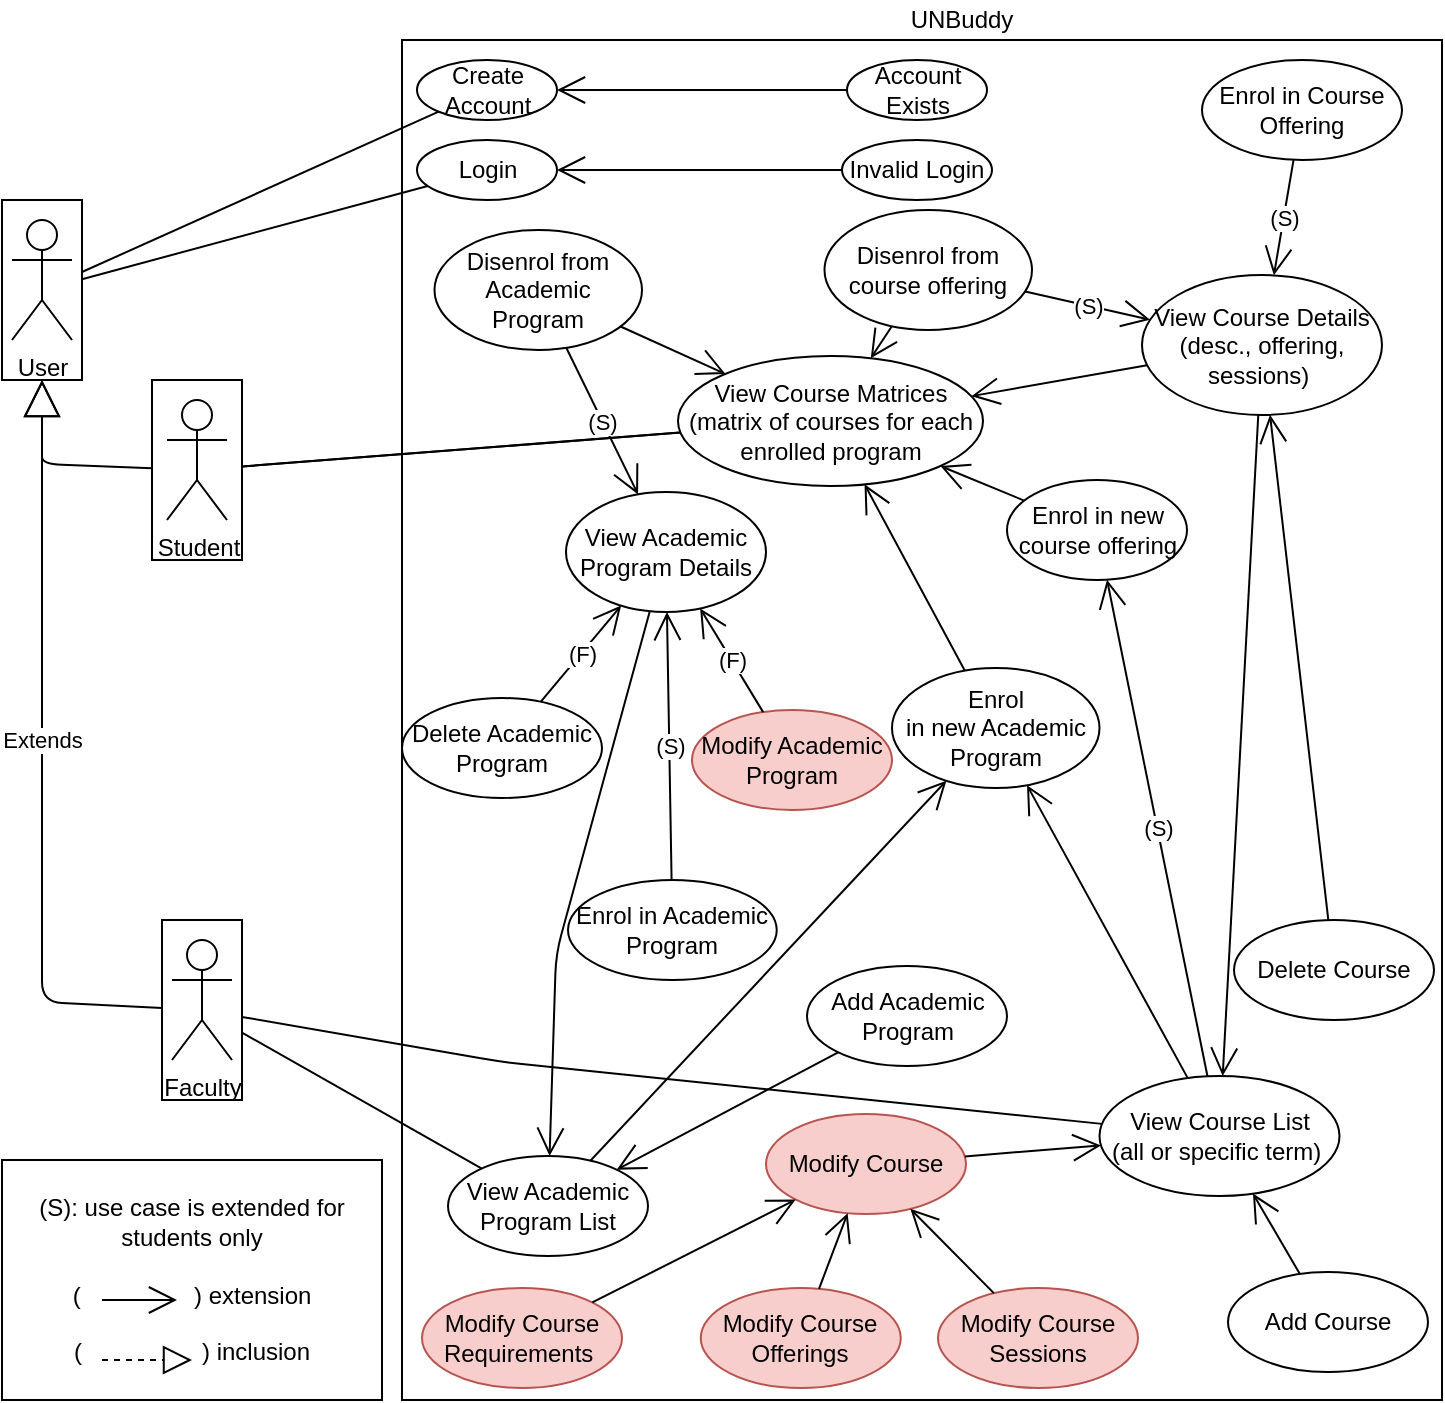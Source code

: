 <mxfile version="14.3.1" type="device"><diagram id="svo3XEVr0T8suXfGV4el" name="Page-1"><mxGraphModel dx="849" dy="1023" grid="0" gridSize="10" guides="1" tooltips="1" connect="1" arrows="1" fold="1" page="1" pageScale="1" pageWidth="850" pageHeight="1100" math="0" shadow="0"><root><mxCell id="0"/><mxCell id="1" parent="0"/><mxCell id="RWzbL2nC1kBAChiGapZR-9" value="(S): use case is extended for students only&lt;br&gt;&lt;br&gt;(&amp;nbsp; &amp;nbsp; &amp;nbsp; &amp;nbsp; &amp;nbsp; &amp;nbsp; &amp;nbsp; &amp;nbsp; &amp;nbsp;) extension&lt;br&gt;&lt;br&gt;(&amp;nbsp; &amp;nbsp; &amp;nbsp; &amp;nbsp; &amp;nbsp; &amp;nbsp; &amp;nbsp; &amp;nbsp; &amp;nbsp; ) inclusion" style="rounded=0;whiteSpace=wrap;html=1;" parent="1" vertex="1"><mxGeometry x="80" y="640" width="190" height="120" as="geometry"/></mxCell><mxCell id="B-aTzfjqiMoRiYMghQ5e-5" value="" style="rounded=0;whiteSpace=wrap;html=1;" parent="1" vertex="1"><mxGeometry x="280" y="80" width="520" height="680" as="geometry"/></mxCell><mxCell id="B-aTzfjqiMoRiYMghQ5e-11" value="" style="rounded=0;whiteSpace=wrap;html=1;" parent="1" vertex="1"><mxGeometry x="160" y="520" width="40" height="90" as="geometry"/></mxCell><mxCell id="B-aTzfjqiMoRiYMghQ5e-10" value="" style="rounded=0;whiteSpace=wrap;html=1;" parent="1" vertex="1"><mxGeometry x="155" y="250" width="45" height="90" as="geometry"/></mxCell><mxCell id="B-aTzfjqiMoRiYMghQ5e-9" value="" style="rounded=0;whiteSpace=wrap;html=1;" parent="1" vertex="1"><mxGeometry x="80" y="160" width="40" height="90" as="geometry"/></mxCell><mxCell id="B-aTzfjqiMoRiYMghQ5e-1" value="Student" style="shape=umlActor;verticalLabelPosition=bottom;verticalAlign=top;html=1;outlineConnect=0;" parent="1" vertex="1"><mxGeometry x="162.5" y="260" width="30" height="60" as="geometry"/></mxCell><mxCell id="B-aTzfjqiMoRiYMghQ5e-2" value="Faculty" style="shape=umlActor;verticalLabelPosition=bottom;verticalAlign=top;html=1;outlineConnect=0;" parent="1" vertex="1"><mxGeometry x="165" y="530" width="30" height="60" as="geometry"/></mxCell><mxCell id="B-aTzfjqiMoRiYMghQ5e-6" value="User" style="shape=umlActor;verticalLabelPosition=bottom;verticalAlign=top;html=1;outlineConnect=0;" parent="1" vertex="1"><mxGeometry x="85" y="170" width="30" height="60" as="geometry"/></mxCell><mxCell id="B-aTzfjqiMoRiYMghQ5e-13" value="UNBuddy" style="text;html=1;strokeColor=none;fillColor=none;align=center;verticalAlign=middle;whiteSpace=wrap;rounded=0;" parent="1" vertex="1"><mxGeometry x="525" y="60" width="70" height="20" as="geometry"/></mxCell><mxCell id="B-aTzfjqiMoRiYMghQ5e-14" value="Extends" style="endArrow=block;endSize=16;endFill=0;html=1;" parent="1" source="B-aTzfjqiMoRiYMghQ5e-10" target="B-aTzfjqiMoRiYMghQ5e-9" edge="1"><mxGeometry x="0.263" y="-145" width="160" relative="1" as="geometry"><mxPoint x="340" y="740" as="sourcePoint"/><mxPoint x="500" y="740" as="targetPoint"/><Array as="points"><mxPoint x="100" y="292"/><mxPoint x="100" y="285"/></Array><mxPoint x="-145" y="145" as="offset"/></mxGeometry></mxCell><mxCell id="B-aTzfjqiMoRiYMghQ5e-15" value="Extends" style="endArrow=block;endSize=16;endFill=0;html=1;" parent="1" source="B-aTzfjqiMoRiYMghQ5e-11" target="B-aTzfjqiMoRiYMghQ5e-9" edge="1"><mxGeometry x="0.03" width="160" relative="1" as="geometry"><mxPoint x="340" y="740" as="sourcePoint"/><mxPoint x="500" y="740" as="targetPoint"/><Array as="points"><mxPoint x="100" y="561"/><mxPoint x="100" y="525"/></Array><mxPoint as="offset"/></mxGeometry></mxCell><mxCell id="B-aTzfjqiMoRiYMghQ5e-16" value="Login" style="ellipse;whiteSpace=wrap;html=1;" parent="1" vertex="1"><mxGeometry x="287.5" y="130" width="70" height="30" as="geometry"/></mxCell><mxCell id="B-aTzfjqiMoRiYMghQ5e-17" value="Invalid Login" style="ellipse;whiteSpace=wrap;html=1;" parent="1" vertex="1"><mxGeometry x="500" y="130" width="75" height="30" as="geometry"/></mxCell><mxCell id="B-aTzfjqiMoRiYMghQ5e-18" value="Create Account" style="ellipse;whiteSpace=wrap;html=1;" parent="1" vertex="1"><mxGeometry x="287.5" y="90" width="70" height="30" as="geometry"/></mxCell><mxCell id="B-aTzfjqiMoRiYMghQ5e-19" value="Account Exists" style="ellipse;whiteSpace=wrap;html=1;" parent="1" vertex="1"><mxGeometry x="502.5" y="90" width="70" height="30" as="geometry"/></mxCell><mxCell id="B-aTzfjqiMoRiYMghQ5e-21" value="" style="endArrow=none;html=1;" parent="1" source="B-aTzfjqiMoRiYMghQ5e-9" target="B-aTzfjqiMoRiYMghQ5e-18" edge="1"><mxGeometry width="50" height="50" relative="1" as="geometry"><mxPoint x="130" y="205" as="sourcePoint"/><mxPoint x="590" y="700" as="targetPoint"/></mxGeometry></mxCell><mxCell id="B-aTzfjqiMoRiYMghQ5e-22" value="" style="endArrow=none;html=1;" parent="1" source="B-aTzfjqiMoRiYMghQ5e-9" target="B-aTzfjqiMoRiYMghQ5e-16" edge="1"><mxGeometry width="50" height="50" relative="1" as="geometry"><mxPoint x="130" y="205" as="sourcePoint"/><mxPoint x="300.729" y="198.046" as="targetPoint"/></mxGeometry></mxCell><mxCell id="B-aTzfjqiMoRiYMghQ5e-28" value="Add Course" style="ellipse;whiteSpace=wrap;html=1;" parent="1" vertex="1"><mxGeometry x="693" y="696" width="100" height="50" as="geometry"/></mxCell><mxCell id="B-aTzfjqiMoRiYMghQ5e-29" value="Modify Course Offerings" style="ellipse;whiteSpace=wrap;html=1;fillColor=#f8cecc;strokeColor=#b85450;" parent="1" vertex="1"><mxGeometry x="429.38" y="704" width="100" height="50" as="geometry"/></mxCell><mxCell id="B-aTzfjqiMoRiYMghQ5e-30" value="Modify Course Sessions" style="ellipse;whiteSpace=wrap;html=1;fillColor=#f8cecc;strokeColor=#b85450;" parent="1" vertex="1"><mxGeometry x="548" y="704" width="100" height="50" as="geometry"/></mxCell><mxCell id="B-aTzfjqiMoRiYMghQ5e-39" value="Add Academic Program" style="ellipse;whiteSpace=wrap;html=1;fontColor=none;" parent="1" vertex="1"><mxGeometry x="482.5" y="543" width="100" height="50" as="geometry"/></mxCell><mxCell id="B-aTzfjqiMoRiYMghQ5e-42" value="Modify Academic&lt;br&gt;Program" style="ellipse;whiteSpace=wrap;html=1;fillColor=#f8cecc;strokeColor=#b85450;" parent="1" vertex="1"><mxGeometry x="425" y="415" width="100" height="50" as="geometry"/></mxCell><mxCell id="B-aTzfjqiMoRiYMghQ5e-51" value="Enrol in Course Offering" style="ellipse;whiteSpace=wrap;html=1;fontColor=none;" parent="1" vertex="1"><mxGeometry x="680" y="90" width="100" height="50" as="geometry"/></mxCell><mxCell id="B-aTzfjqiMoRiYMghQ5e-62" value="Enrol in Academic Program" style="ellipse;whiteSpace=wrap;html=1;fontColor=none;" parent="1" vertex="1"><mxGeometry x="363" y="500" width="104.38" height="50" as="geometry"/></mxCell><mxCell id="B-aTzfjqiMoRiYMghQ5e-68" value="" style="endArrow=none;html=1;fontColor=none;" parent="1" source="B-aTzfjqiMoRiYMghQ5e-73" target="B-aTzfjqiMoRiYMghQ5e-10" edge="1"><mxGeometry width="50" height="50" relative="1" as="geometry"><mxPoint x="430" y="380" as="sourcePoint"/><mxPoint x="480" y="330" as="targetPoint"/></mxGeometry></mxCell><mxCell id="B-aTzfjqiMoRiYMghQ5e-71" value="View Course Details (desc., offering, sessions)&amp;nbsp;" style="ellipse;whiteSpace=wrap;html=1;fontColor=none;" parent="1" vertex="1"><mxGeometry x="650" y="197.5" width="120" height="70" as="geometry"/></mxCell><mxCell id="B-aTzfjqiMoRiYMghQ5e-74" value="" style="endArrow=none;html=1;fontColor=none;" parent="1" source="B-aTzfjqiMoRiYMghQ5e-10" target="B-aTzfjqiMoRiYMghQ5e-73" edge="1"><mxGeometry width="50" height="50" relative="1" as="geometry"><mxPoint x="430" y="390" as="sourcePoint"/><mxPoint x="480" y="340" as="targetPoint"/></mxGeometry></mxCell><mxCell id="B-aTzfjqiMoRiYMghQ5e-76" value="View Academic Program List" style="ellipse;whiteSpace=wrap;html=1;fontColor=none;" parent="1" vertex="1"><mxGeometry x="303" y="638" width="100" height="50" as="geometry"/></mxCell><mxCell id="B-aTzfjqiMoRiYMghQ5e-79" value="View Academic Program Details" style="ellipse;whiteSpace=wrap;html=1;fontColor=none;" parent="1" vertex="1"><mxGeometry x="362" y="306" width="100" height="60" as="geometry"/></mxCell><mxCell id="B-aTzfjqiMoRiYMghQ5e-83" value="" style="endArrow=none;html=1;fontColor=none;" parent="1" source="B-aTzfjqiMoRiYMghQ5e-11" target="B-aTzfjqiMoRiYMghQ5e-66" edge="1"><mxGeometry width="50" height="50" relative="1" as="geometry"><mxPoint x="430" y="510" as="sourcePoint"/><mxPoint x="480" y="460" as="targetPoint"/><Array as="points"><mxPoint x="330" y="591"/></Array></mxGeometry></mxCell><mxCell id="B-aTzfjqiMoRiYMghQ5e-73" value="View Course Matrices (matrix of courses for each enrolled program" style="ellipse;whiteSpace=wrap;html=1;fontColor=none;" parent="1" vertex="1"><mxGeometry x="418" y="238" width="152.5" height="65" as="geometry"/></mxCell><mxCell id="B-aTzfjqiMoRiYMghQ5e-92" value="Enrol in new course offering" style="ellipse;whiteSpace=wrap;html=1;fontColor=none;" parent="1" vertex="1"><mxGeometry x="582.5" y="300" width="90" height="50" as="geometry"/></mxCell><mxCell id="B-aTzfjqiMoRiYMghQ5e-95" value="Enrol&lt;br&gt;in new Academic&lt;br&gt;Program" style="ellipse;whiteSpace=wrap;html=1;fontColor=none;" parent="1" vertex="1"><mxGeometry x="525" y="394" width="103.75" height="60" as="geometry"/></mxCell><mxCell id="B-aTzfjqiMoRiYMghQ5e-66" value="View Course List&lt;br&gt;(all or specific term)&amp;nbsp;" style="ellipse;whiteSpace=wrap;html=1;fontColor=none;" parent="1" vertex="1"><mxGeometry x="628.75" y="598" width="120" height="60" as="geometry"/></mxCell><mxCell id="B-aTzfjqiMoRiYMghQ5e-98" value="Delete Course" style="ellipse;whiteSpace=wrap;html=1;fontColor=none;" parent="1" vertex="1"><mxGeometry x="696" y="520" width="100" height="50" as="geometry"/></mxCell><mxCell id="B-aTzfjqiMoRiYMghQ5e-101" value="Modify Course" style="ellipse;whiteSpace=wrap;html=1;fillColor=#f8cecc;strokeColor=#b85450;" parent="1" vertex="1"><mxGeometry x="462" y="617" width="100" height="50" as="geometry"/></mxCell><mxCell id="B-aTzfjqiMoRiYMghQ5e-105" value="Modify Course Requirements&amp;nbsp;" style="ellipse;whiteSpace=wrap;html=1;fillColor=#f8cecc;strokeColor=#b85450;" parent="1" vertex="1"><mxGeometry x="290" y="704" width="100" height="50" as="geometry"/></mxCell><mxCell id="B-aTzfjqiMoRiYMghQ5e-109" value="Delete Academic Program" style="ellipse;whiteSpace=wrap;html=1;fontColor=none;" parent="1" vertex="1"><mxGeometry x="280" y="409" width="100" height="50" as="geometry"/></mxCell><mxCell id="B-aTzfjqiMoRiYMghQ5e-110" value="" style="endArrow=open;endFill=1;endSize=12;html=1;fontColor=none;" parent="1" source="B-aTzfjqiMoRiYMghQ5e-98" target="B-aTzfjqiMoRiYMghQ5e-71" edge="1"><mxGeometry width="160" relative="1" as="geometry"><mxPoint x="400" y="450" as="sourcePoint"/><mxPoint x="240" y="450" as="targetPoint"/></mxGeometry></mxCell><mxCell id="B-aTzfjqiMoRiYMghQ5e-111" value="" style="endArrow=open;endFill=1;endSize=12;html=1;fontColor=none;" parent="1" source="B-aTzfjqiMoRiYMghQ5e-28" target="B-aTzfjqiMoRiYMghQ5e-66" edge="1"><mxGeometry width="160" relative="1" as="geometry"><mxPoint x="348.743" y="710.008" as="sourcePoint"/><mxPoint x="352.222" y="649.99" as="targetPoint"/></mxGeometry></mxCell><mxCell id="B-aTzfjqiMoRiYMghQ5e-112" value="" style="endArrow=open;endFill=1;endSize=12;html=1;fontColor=none;" parent="1" source="B-aTzfjqiMoRiYMghQ5e-101" target="B-aTzfjqiMoRiYMghQ5e-66" edge="1"><mxGeometry width="160" relative="1" as="geometry"><mxPoint x="240" y="450" as="sourcePoint"/><mxPoint x="400" y="450" as="targetPoint"/></mxGeometry></mxCell><mxCell id="B-aTzfjqiMoRiYMghQ5e-113" value="" style="endArrow=open;endFill=1;endSize=12;html=1;fontColor=none;" parent="1" source="B-aTzfjqiMoRiYMghQ5e-105" target="B-aTzfjqiMoRiYMghQ5e-101" edge="1"><mxGeometry width="160" relative="1" as="geometry"><mxPoint x="240" y="450" as="sourcePoint"/><mxPoint x="400" y="450" as="targetPoint"/></mxGeometry></mxCell><mxCell id="B-aTzfjqiMoRiYMghQ5e-114" value="" style="endArrow=open;endFill=1;endSize=12;html=1;fontColor=none;" parent="1" source="B-aTzfjqiMoRiYMghQ5e-29" target="B-aTzfjqiMoRiYMghQ5e-101" edge="1"><mxGeometry width="160" relative="1" as="geometry"><mxPoint x="240" y="450" as="sourcePoint"/><mxPoint x="400" y="450" as="targetPoint"/></mxGeometry></mxCell><mxCell id="B-aTzfjqiMoRiYMghQ5e-115" value="" style="endArrow=open;endFill=1;endSize=12;html=1;fontColor=none;" parent="1" source="B-aTzfjqiMoRiYMghQ5e-30" target="B-aTzfjqiMoRiYMghQ5e-101" edge="1"><mxGeometry width="160" relative="1" as="geometry"><mxPoint x="240" y="450" as="sourcePoint"/><mxPoint x="400" y="450" as="targetPoint"/></mxGeometry></mxCell><mxCell id="B-aTzfjqiMoRiYMghQ5e-116" value="" style="endArrow=open;endFill=1;endSize=12;html=1;fontColor=none;" parent="1" source="B-aTzfjqiMoRiYMghQ5e-71" target="B-aTzfjqiMoRiYMghQ5e-66" edge="1"><mxGeometry width="160" relative="1" as="geometry"><mxPoint x="240" y="450" as="sourcePoint"/><mxPoint x="400" y="450" as="targetPoint"/></mxGeometry></mxCell><mxCell id="B-aTzfjqiMoRiYMghQ5e-118" value="(S)" style="endArrow=open;endFill=1;endSize=12;html=1;fontColor=none;" parent="1" source="B-aTzfjqiMoRiYMghQ5e-51" target="B-aTzfjqiMoRiYMghQ5e-71" edge="1"><mxGeometry width="160" relative="1" as="geometry"><mxPoint x="400" y="450" as="sourcePoint"/><mxPoint x="240" y="450" as="targetPoint"/></mxGeometry></mxCell><mxCell id="B-aTzfjqiMoRiYMghQ5e-119" value="(F)" style="endArrow=open;endFill=1;endSize=12;html=1;fontColor=none;" parent="1" source="B-aTzfjqiMoRiYMghQ5e-109" target="B-aTzfjqiMoRiYMghQ5e-79" edge="1"><mxGeometry width="160" relative="1" as="geometry"><mxPoint x="240" y="460" as="sourcePoint"/><mxPoint x="400" y="460" as="targetPoint"/></mxGeometry></mxCell><mxCell id="B-aTzfjqiMoRiYMghQ5e-120" value="" style="endArrow=open;endFill=1;endSize=12;html=1;fontColor=none;" parent="1" source="B-aTzfjqiMoRiYMghQ5e-39" target="B-aTzfjqiMoRiYMghQ5e-76" edge="1"><mxGeometry width="160" relative="1" as="geometry"><mxPoint x="240" y="460" as="sourcePoint"/><mxPoint x="400" y="460" as="targetPoint"/><Array as="points"/></mxGeometry></mxCell><mxCell id="B-aTzfjqiMoRiYMghQ5e-121" value="(F)" style="endArrow=open;endFill=1;endSize=12;html=1;fontColor=none;" parent="1" source="B-aTzfjqiMoRiYMghQ5e-42" target="B-aTzfjqiMoRiYMghQ5e-79" edge="1"><mxGeometry width="160" relative="1" as="geometry"><mxPoint x="382.529" y="510.127" as="sourcePoint"/><mxPoint x="398.818" y="429.878" as="targetPoint"/><Array as="points"/></mxGeometry></mxCell><mxCell id="B-aTzfjqiMoRiYMghQ5e-122" value="" style="endArrow=none;html=1;fontColor=none;" parent="1" source="B-aTzfjqiMoRiYMghQ5e-11" target="B-aTzfjqiMoRiYMghQ5e-76" edge="1"><mxGeometry width="50" height="50" relative="1" as="geometry"><mxPoint x="300" y="480" as="sourcePoint"/><mxPoint x="350" y="430" as="targetPoint"/></mxGeometry></mxCell><mxCell id="B-aTzfjqiMoRiYMghQ5e-123" value="" style="endArrow=open;endFill=1;endSize=12;html=1;fontColor=none;" parent="1" source="B-aTzfjqiMoRiYMghQ5e-95" target="B-aTzfjqiMoRiYMghQ5e-73" edge="1"><mxGeometry width="160" relative="1" as="geometry"><mxPoint x="240" y="460" as="sourcePoint"/><mxPoint x="400" y="460" as="targetPoint"/></mxGeometry></mxCell><mxCell id="B-aTzfjqiMoRiYMghQ5e-124" value="" style="endArrow=open;endFill=1;endSize=12;html=1;fontColor=none;" parent="1" source="B-aTzfjqiMoRiYMghQ5e-66" target="B-aTzfjqiMoRiYMghQ5e-95" edge="1"><mxGeometry width="160" relative="1" as="geometry"><mxPoint x="240" y="460" as="sourcePoint"/><mxPoint x="400" y="460" as="targetPoint"/></mxGeometry></mxCell><mxCell id="B-aTzfjqiMoRiYMghQ5e-125" value="" style="endArrow=open;endFill=1;endSize=12;html=1;fontColor=none;" parent="1" source="B-aTzfjqiMoRiYMghQ5e-79" target="B-aTzfjqiMoRiYMghQ5e-76" edge="1"><mxGeometry width="160" relative="1" as="geometry"><mxPoint x="240" y="460" as="sourcePoint"/><mxPoint x="400" y="460" as="targetPoint"/><Array as="points"><mxPoint x="357" y="537"/></Array></mxGeometry></mxCell><mxCell id="B-aTzfjqiMoRiYMghQ5e-126" value="(S)" style="endArrow=open;endFill=1;endSize=12;html=1;fontColor=none;" parent="1" source="B-aTzfjqiMoRiYMghQ5e-62" target="B-aTzfjqiMoRiYMghQ5e-79" edge="1"><mxGeometry width="160" relative="1" as="geometry"><mxPoint x="240" y="460" as="sourcePoint"/><mxPoint x="400" y="460" as="targetPoint"/></mxGeometry></mxCell><mxCell id="RWzbL2nC1kBAChiGapZR-2" value="" style="endArrow=open;endFill=1;endSize=12;html=1;fontColor=none;" parent="1" source="B-aTzfjqiMoRiYMghQ5e-71" target="B-aTzfjqiMoRiYMghQ5e-73" edge="1"><mxGeometry width="160" relative="1" as="geometry"><mxPoint x="549.227" y="413.645" as="sourcePoint"/><mxPoint x="457.356" y="484.074" as="targetPoint"/></mxGeometry></mxCell><mxCell id="RWzbL2nC1kBAChiGapZR-3" value="" style="endArrow=open;endFill=1;endSize=12;html=1;fontColor=none;" parent="1" source="B-aTzfjqiMoRiYMghQ5e-92" target="B-aTzfjqiMoRiYMghQ5e-73" edge="1"><mxGeometry width="160" relative="1" as="geometry"><mxPoint x="467.356" y="494.074" as="sourcePoint"/><mxPoint x="559.227" y="423.645" as="targetPoint"/></mxGeometry></mxCell><mxCell id="RWzbL2nC1kBAChiGapZR-4" value="(S)" style="endArrow=open;endFill=1;endSize=12;html=1;" parent="1" source="B-aTzfjqiMoRiYMghQ5e-66" target="B-aTzfjqiMoRiYMghQ5e-92" edge="1"><mxGeometry width="160" relative="1" as="geometry"><mxPoint x="400" y="540" as="sourcePoint"/><mxPoint x="560" y="540" as="targetPoint"/></mxGeometry></mxCell><mxCell id="RWzbL2nC1kBAChiGapZR-5" value="Disenrol from course offering" style="ellipse;whiteSpace=wrap;html=1;fontColor=none;" parent="1" vertex="1"><mxGeometry x="491.25" y="165" width="103.75" height="60" as="geometry"/></mxCell><mxCell id="RWzbL2nC1kBAChiGapZR-6" value="" style="endArrow=open;endFill=1;endSize=12;html=1;" parent="1" source="RWzbL2nC1kBAChiGapZR-5" target="B-aTzfjqiMoRiYMghQ5e-73" edge="1"><mxGeometry width="160" relative="1" as="geometry"><mxPoint x="400" y="550" as="sourcePoint"/><mxPoint x="560" y="550" as="targetPoint"/></mxGeometry></mxCell><mxCell id="RWzbL2nC1kBAChiGapZR-7" value="Disenrol from Academic Program" style="ellipse;whiteSpace=wrap;html=1;fontColor=none;" parent="1" vertex="1"><mxGeometry x="296.25" y="175" width="103.75" height="60" as="geometry"/></mxCell><mxCell id="RWzbL2nC1kBAChiGapZR-8" value="" style="endArrow=open;endFill=1;endSize=12;html=1;" parent="1" source="RWzbL2nC1kBAChiGapZR-7" target="B-aTzfjqiMoRiYMghQ5e-73" edge="1"><mxGeometry width="160" relative="1" as="geometry"><mxPoint x="400" y="540" as="sourcePoint"/><mxPoint x="560" y="540" as="targetPoint"/></mxGeometry></mxCell><mxCell id="RWzbL2nC1kBAChiGapZR-10" value="" style="endArrow=open;endFill=1;endSize=12;html=1;fontColor=none;" parent="1" edge="1"><mxGeometry width="160" relative="1" as="geometry"><mxPoint x="130" y="710" as="sourcePoint"/><mxPoint x="167.5" y="710" as="targetPoint"/></mxGeometry></mxCell><mxCell id="RWzbL2nC1kBAChiGapZR-11" value="" style="endArrow=block;dashed=1;endFill=0;endSize=12;html=1;" parent="1" edge="1"><mxGeometry width="160" relative="1" as="geometry"><mxPoint x="130" y="740" as="sourcePoint"/><mxPoint x="175" y="740" as="targetPoint"/></mxGeometry></mxCell><mxCell id="RWzbL2nC1kBAChiGapZR-14" value="" style="endArrow=open;endFill=1;endSize=12;html=1;" parent="1" source="B-aTzfjqiMoRiYMghQ5e-76" target="B-aTzfjqiMoRiYMghQ5e-95" edge="1"><mxGeometry width="160" relative="1" as="geometry"><mxPoint x="330" y="380" as="sourcePoint"/><mxPoint x="490" y="380" as="targetPoint"/></mxGeometry></mxCell><mxCell id="Zys1snpoN1X3lZl_pPWR-1" value="(S)" style="endArrow=open;endFill=1;endSize=12;html=1;" parent="1" source="RWzbL2nC1kBAChiGapZR-5" target="B-aTzfjqiMoRiYMghQ5e-71" edge="1"><mxGeometry width="160" relative="1" as="geometry"><mxPoint x="470.997" y="224.963" as="sourcePoint"/><mxPoint x="429.705" y="279.076" as="targetPoint"/></mxGeometry></mxCell><mxCell id="Zys1snpoN1X3lZl_pPWR-2" value="(S)" style="endArrow=open;endFill=1;endSize=12;html=1;fontColor=none;" parent="1" source="RWzbL2nC1kBAChiGapZR-7" target="B-aTzfjqiMoRiYMghQ5e-79" edge="1"><mxGeometry width="160" relative="1" as="geometry"><mxPoint x="357.743" y="269.511" as="sourcePoint"/><mxPoint x="317.256" y="229.998" as="targetPoint"/></mxGeometry></mxCell><mxCell id="GTbCjyaij-6ETvP4Sibi-1" value="" style="endArrow=open;endFill=1;endSize=12;html=1;" edge="1" parent="1" source="B-aTzfjqiMoRiYMghQ5e-17" target="B-aTzfjqiMoRiYMghQ5e-16"><mxGeometry width="160" relative="1" as="geometry"><mxPoint x="388.659" y="239.253" as="sourcePoint"/><mxPoint x="441.913" y="281.4" as="targetPoint"/></mxGeometry></mxCell><mxCell id="GTbCjyaij-6ETvP4Sibi-2" value="" style="endArrow=open;endFill=1;endSize=12;html=1;" edge="1" parent="1" source="B-aTzfjqiMoRiYMghQ5e-19" target="B-aTzfjqiMoRiYMghQ5e-18"><mxGeometry width="160" relative="1" as="geometry"><mxPoint x="403.369" y="97.853" as="sourcePoint"/><mxPoint x="456.623" y="140.0" as="targetPoint"/></mxGeometry></mxCell></root></mxGraphModel></diagram></mxfile>